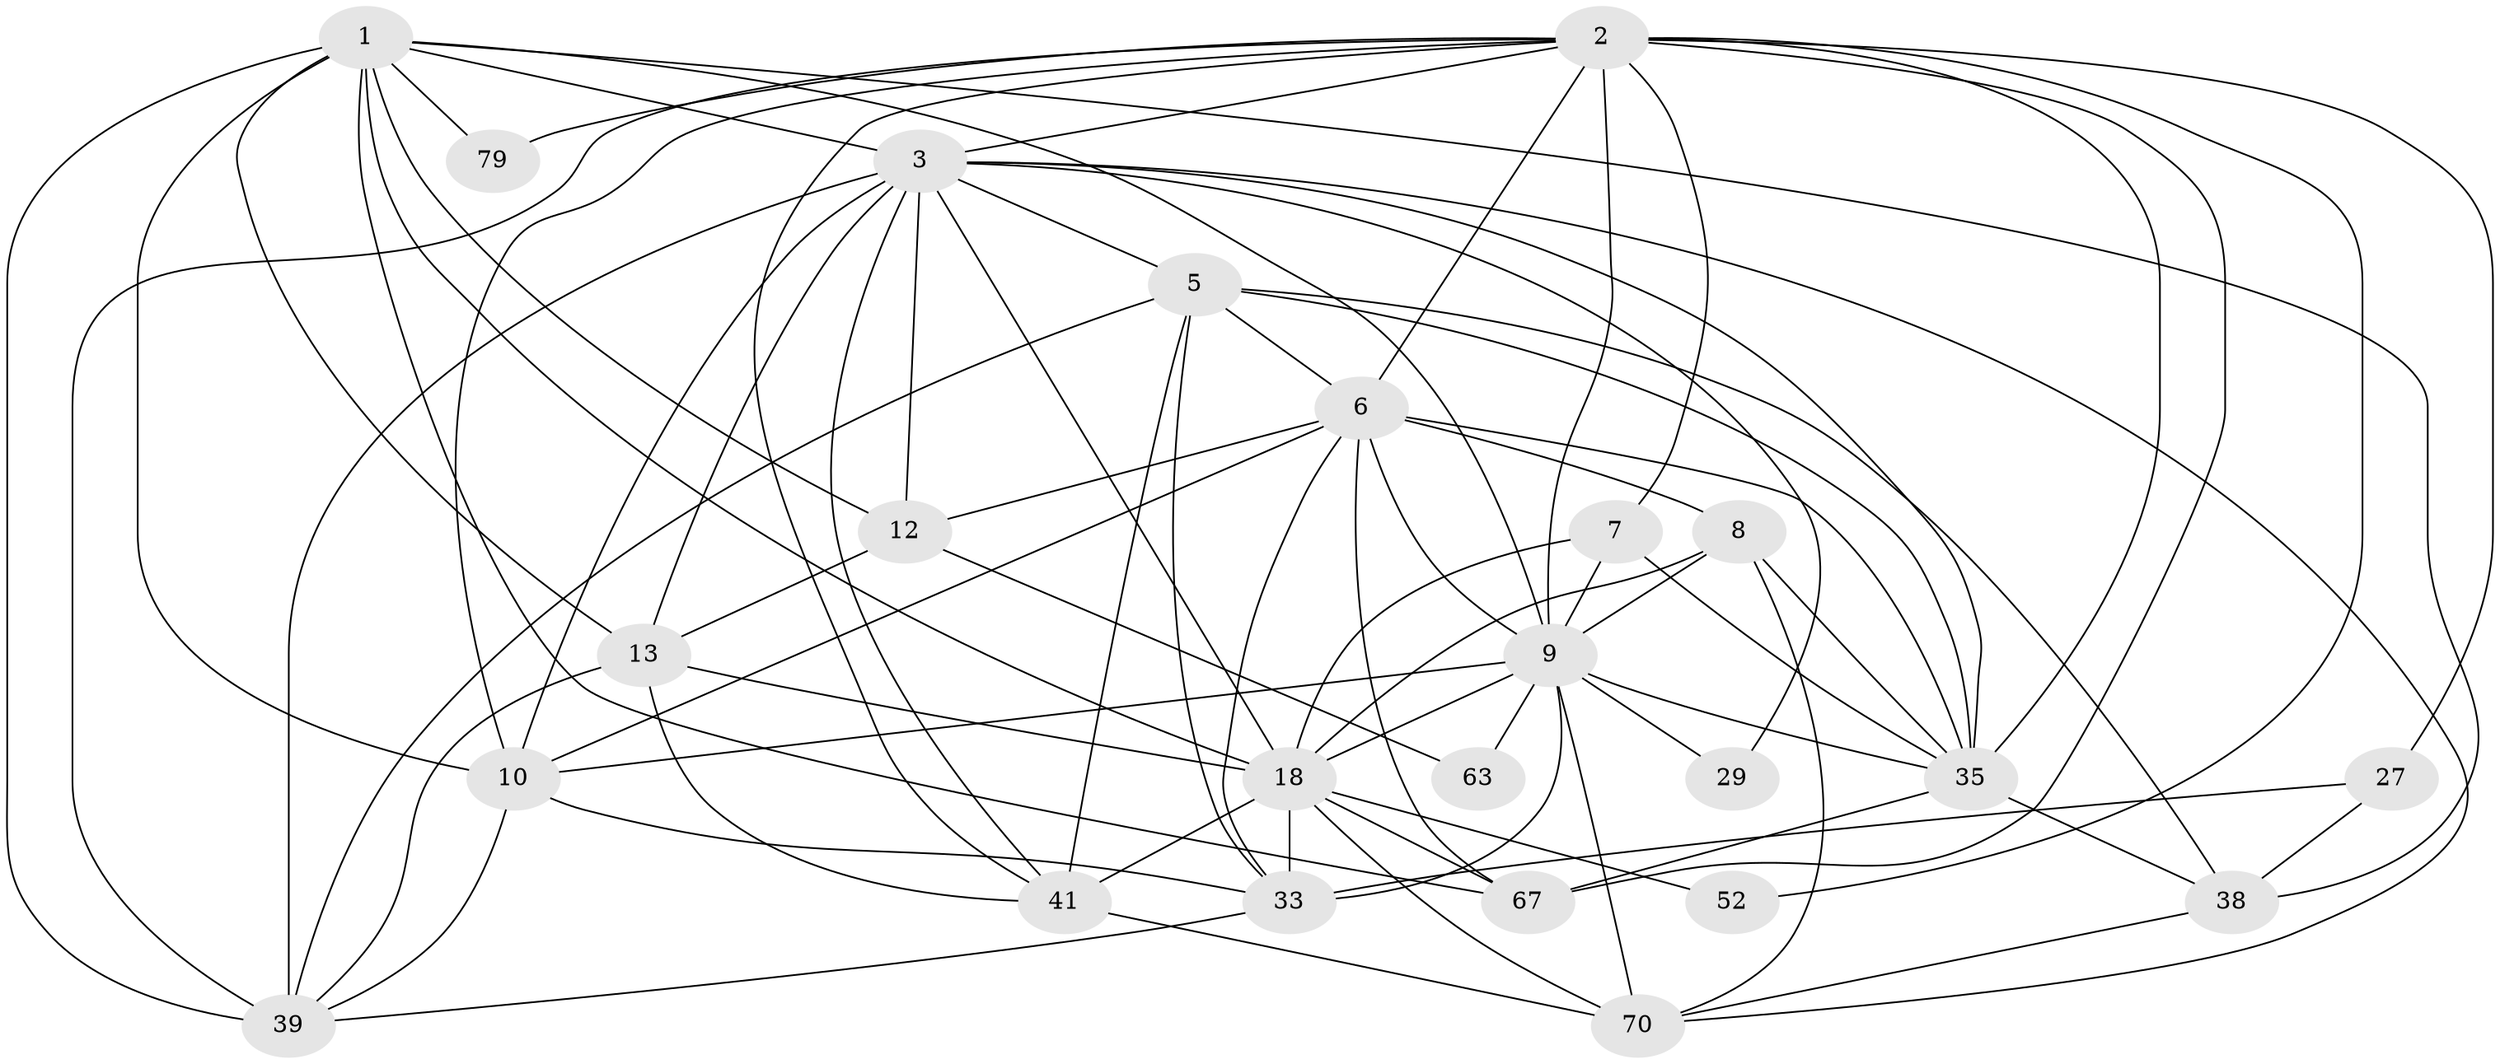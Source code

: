// original degree distribution, {3: 0.2962962962962963, 4: 0.35802469135802467, 5: 0.18518518518518517, 6: 0.07407407407407407, 2: 0.06172839506172839, 7: 0.012345679012345678, 8: 0.012345679012345678}
// Generated by graph-tools (version 1.1) at 2025/18/03/04/25 18:18:40]
// undirected, 24 vertices, 78 edges
graph export_dot {
graph [start="1"]
  node [color=gray90,style=filled];
  1 [super="+72+4"];
  2 [super="+14+11"];
  3 [super="+36+19+48"];
  5 [super="+42+25+73"];
  6 [super="+43+32+56"];
  7 [super="+26"];
  8 [super="+47"];
  9 [super="+50+68+28+30"];
  10 [super="+16"];
  12 [super="+17"];
  13 [super="+40+69"];
  18 [super="+24+21"];
  27;
  29;
  33 [super="+57+44"];
  35 [super="+45+51"];
  38 [super="+64"];
  39 [super="+60"];
  41 [super="+55+59"];
  52;
  63;
  67 [super="+78"];
  70 [super="+76"];
  79;
  1 -- 18;
  1 -- 10;
  1 -- 39;
  1 -- 9;
  1 -- 12;
  1 -- 79;
  1 -- 67;
  1 -- 38;
  1 -- 13;
  1 -- 3;
  2 -- 39 [weight=2];
  2 -- 9 [weight=2];
  2 -- 3;
  2 -- 67 [weight=2];
  2 -- 35;
  2 -- 6 [weight=2];
  2 -- 7;
  2 -- 10;
  2 -- 41;
  2 -- 79;
  2 -- 52;
  2 -- 27;
  3 -- 18 [weight=2];
  3 -- 35 [weight=2];
  3 -- 12 [weight=2];
  3 -- 39 [weight=3];
  3 -- 5 [weight=2];
  3 -- 70;
  3 -- 10 [weight=2];
  3 -- 13;
  3 -- 29;
  3 -- 41;
  5 -- 38;
  5 -- 33;
  5 -- 35 [weight=2];
  5 -- 6;
  5 -- 41;
  5 -- 39;
  6 -- 10;
  6 -- 35;
  6 -- 33;
  6 -- 8 [weight=2];
  6 -- 12 [weight=2];
  6 -- 67;
  6 -- 9 [weight=2];
  7 -- 35;
  7 -- 9;
  7 -- 18;
  8 -- 70;
  8 -- 9 [weight=3];
  8 -- 18;
  8 -- 35;
  9 -- 35;
  9 -- 70 [weight=2];
  9 -- 63 [weight=2];
  9 -- 33 [weight=2];
  9 -- 10;
  9 -- 18 [weight=2];
  9 -- 29;
  10 -- 33;
  10 -- 39;
  12 -- 63;
  12 -- 13;
  13 -- 18 [weight=2];
  13 -- 39;
  13 -- 41;
  18 -- 67;
  18 -- 41 [weight=2];
  18 -- 33 [weight=3];
  18 -- 70;
  18 -- 52;
  27 -- 33;
  27 -- 38;
  33 -- 39;
  35 -- 67;
  35 -- 38;
  38 -- 70;
  41 -- 70;
}
